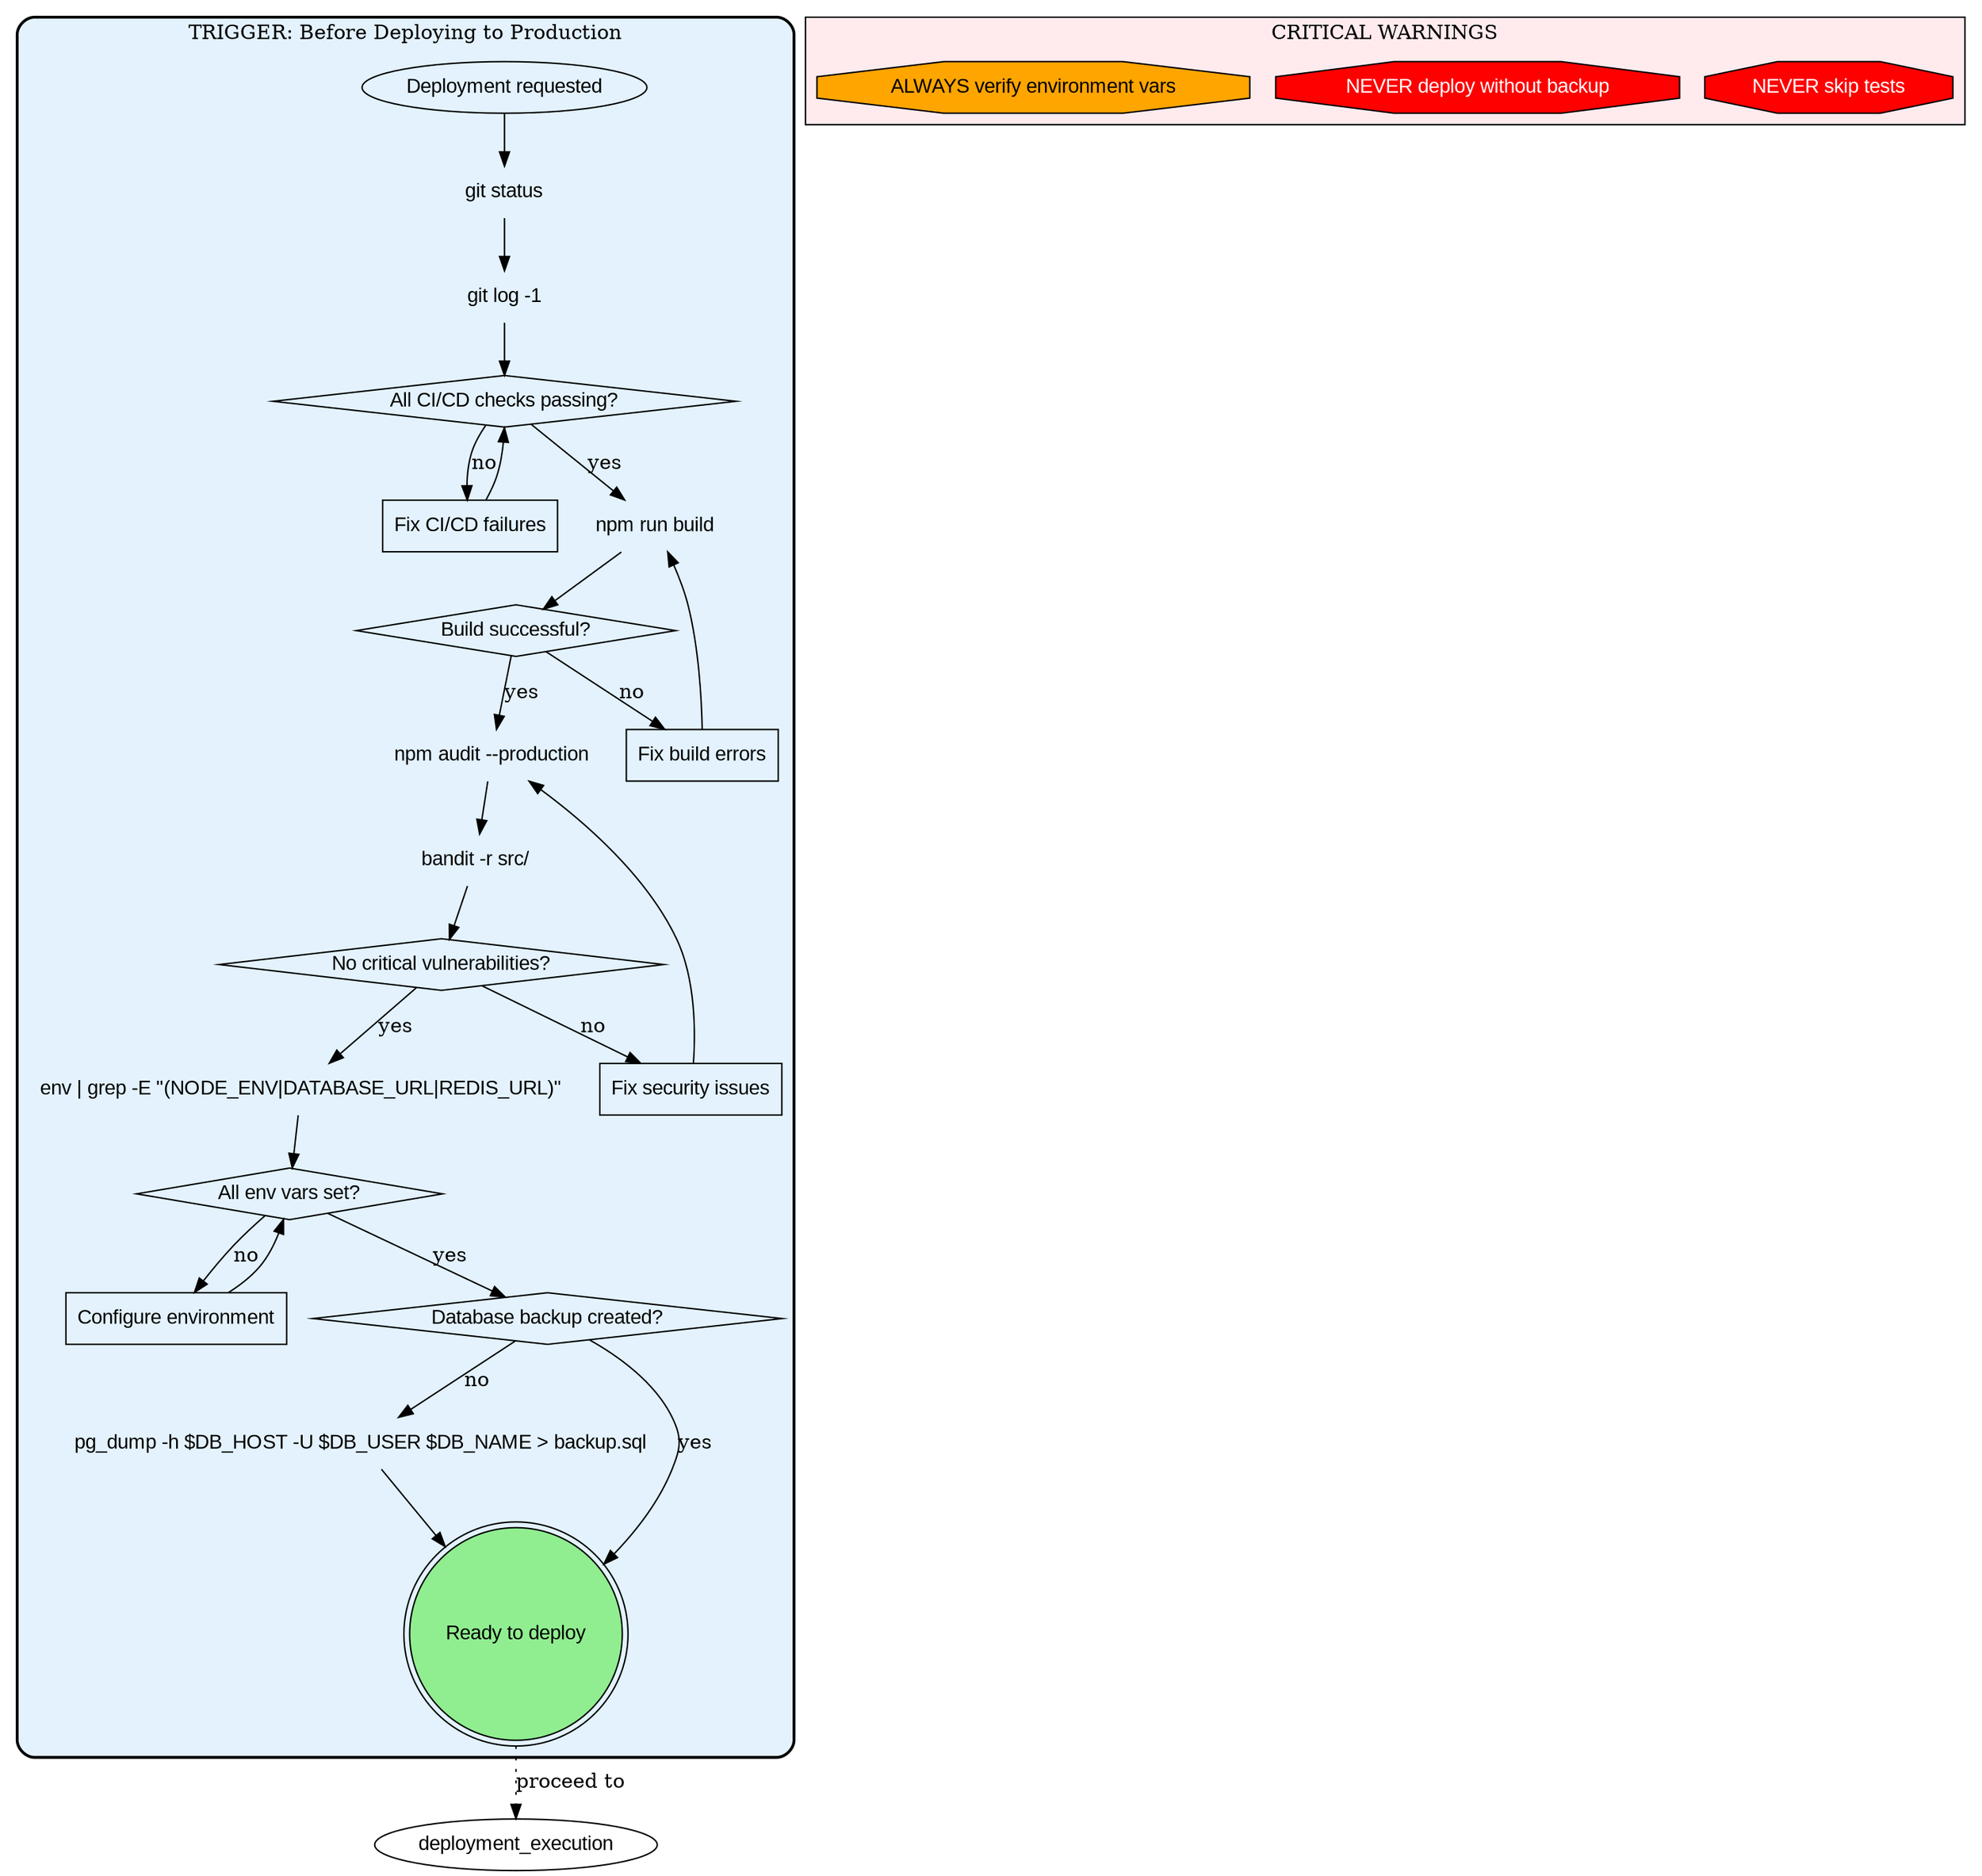 digraph PRE_DEPLOYMENT_VERIFICATION {
    // TRIGGER: Before deploying to production
    // USE WHEN:
    //   - Ready to deploy new version
    //   - All development complete
    //   - Need to validate readiness

    rankdir=TB;
    node [fontname="Arial"];

    subgraph cluster_pre_deploy {
        label="TRIGGER: Before Deploying to Production";
        style="rounded,bold";
        bgcolor="#e3f2fd";

        // Entry
        "Deployment requested" [shape=ellipse];

        // Code Quality & Testing
        "git status" [shape=plaintext];
        "git log -1" [shape=plaintext];
        "All CI/CD checks passing?" [shape=diamond];
        "Fix CI/CD failures" [shape=box];

        // Build verification
        "npm run build" [shape=plaintext];
        "Build successful?" [shape=diamond];
        "Fix build errors" [shape=box];

        // Security scanning
        "npm audit --production" [shape=plaintext];
        "bandit -r src/" [shape=plaintext];
        "No critical vulnerabilities?" [shape=diamond];
        "Fix security issues" [shape=box];

        // Environment verification
        "env | grep -E \"(NODE_ENV|DATABASE_URL|REDIS_URL)\"" [shape=plaintext];
        "All env vars set?" [shape=diamond];
        "Configure environment" [shape=box];

        // Final checks
        "Database backup created?" [shape=diamond];
        "pg_dump -h $DB_HOST -U $DB_USER $DB_NAME > backup.sql" [shape=plaintext];

        "Ready to deploy" [shape=doublecircle, style=filled, fillcolor=lightgreen];

        // Flow
        "Deployment requested" -> "git status";
        "git status" -> "git log -1";
        "git log -1" -> "All CI/CD checks passing?";

        "All CI/CD checks passing?" -> "npm run build" [label="yes"];
        "All CI/CD checks passing?" -> "Fix CI/CD failures" [label="no"];
        "Fix CI/CD failures" -> "All CI/CD checks passing?";

        "npm run build" -> "Build successful?";
        "Build successful?" -> "npm audit --production" [label="yes"];
        "Build successful?" -> "Fix build errors" [label="no"];
        "Fix build errors" -> "npm run build";

        "npm audit --production" -> "bandit -r src/";
        "bandit -r src/" -> "No critical vulnerabilities?";
        "No critical vulnerabilities?" -> "env | grep -E \"(NODE_ENV|DATABASE_URL|REDIS_URL)\"" [label="yes"];
        "No critical vulnerabilities?" -> "Fix security issues" [label="no"];
        "Fix security issues" -> "npm audit --production";

        "env | grep -E \"(NODE_ENV|DATABASE_URL|REDIS_URL)\"" -> "All env vars set?";
        "All env vars set?" -> "Database backup created?" [label="yes"];
        "All env vars set?" -> "Configure environment" [label="no"];
        "Configure environment" -> "All env vars set?";

        "Database backup created?" -> "Ready to deploy" [label="yes"];
        "Database backup created?" -> "pg_dump -h $DB_HOST -U $DB_USER $DB_NAME > backup.sql" [label="no"];
        "pg_dump -h $DB_HOST -U $DB_USER $DB_NAME > backup.sql" -> "Ready to deploy";
    }

    // Warnings (always visible)
    subgraph cluster_warnings {
        label="CRITICAL WARNINGS";
        style=filled;
        bgcolor="#ffebee";

        "NEVER skip tests" [shape=octagon, style=filled, fillcolor=red, fontcolor=white];
        "NEVER deploy without backup" [shape=octagon, style=filled, fillcolor=red, fontcolor=white];
        "ALWAYS verify environment vars" [shape=octagon, style=filled, fillcolor=orange];
    }

    // External connections
    "Ready to deploy" -> deployment_execution [label="proceed to", style=dotted];
}
